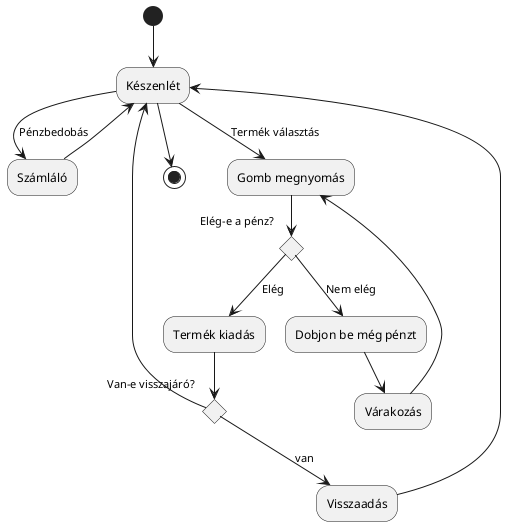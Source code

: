 @startuml
(*) --> "Készenlét" as A1
A1 -->[Pénzbedobás] "Számláló" as A2
A2 --> A1
A1 -->[Termék választás] "Gomb megnyomás" as A3

A3 --> if "Elég-e a pénz?" then
    -->[Nem elég] "Dobjon be még pénzt" as A4
        A4 --> "Várakozás" as A5
        A5 --> A3
    else
    -->[Elég] "Termék kiadás" as A6
    -->if "Van-e visszajáró?"
        -->[van] "Visszaadás" as A7
        A7 --> A1
        else
        --> A1

A1 --> (*)
@enduml